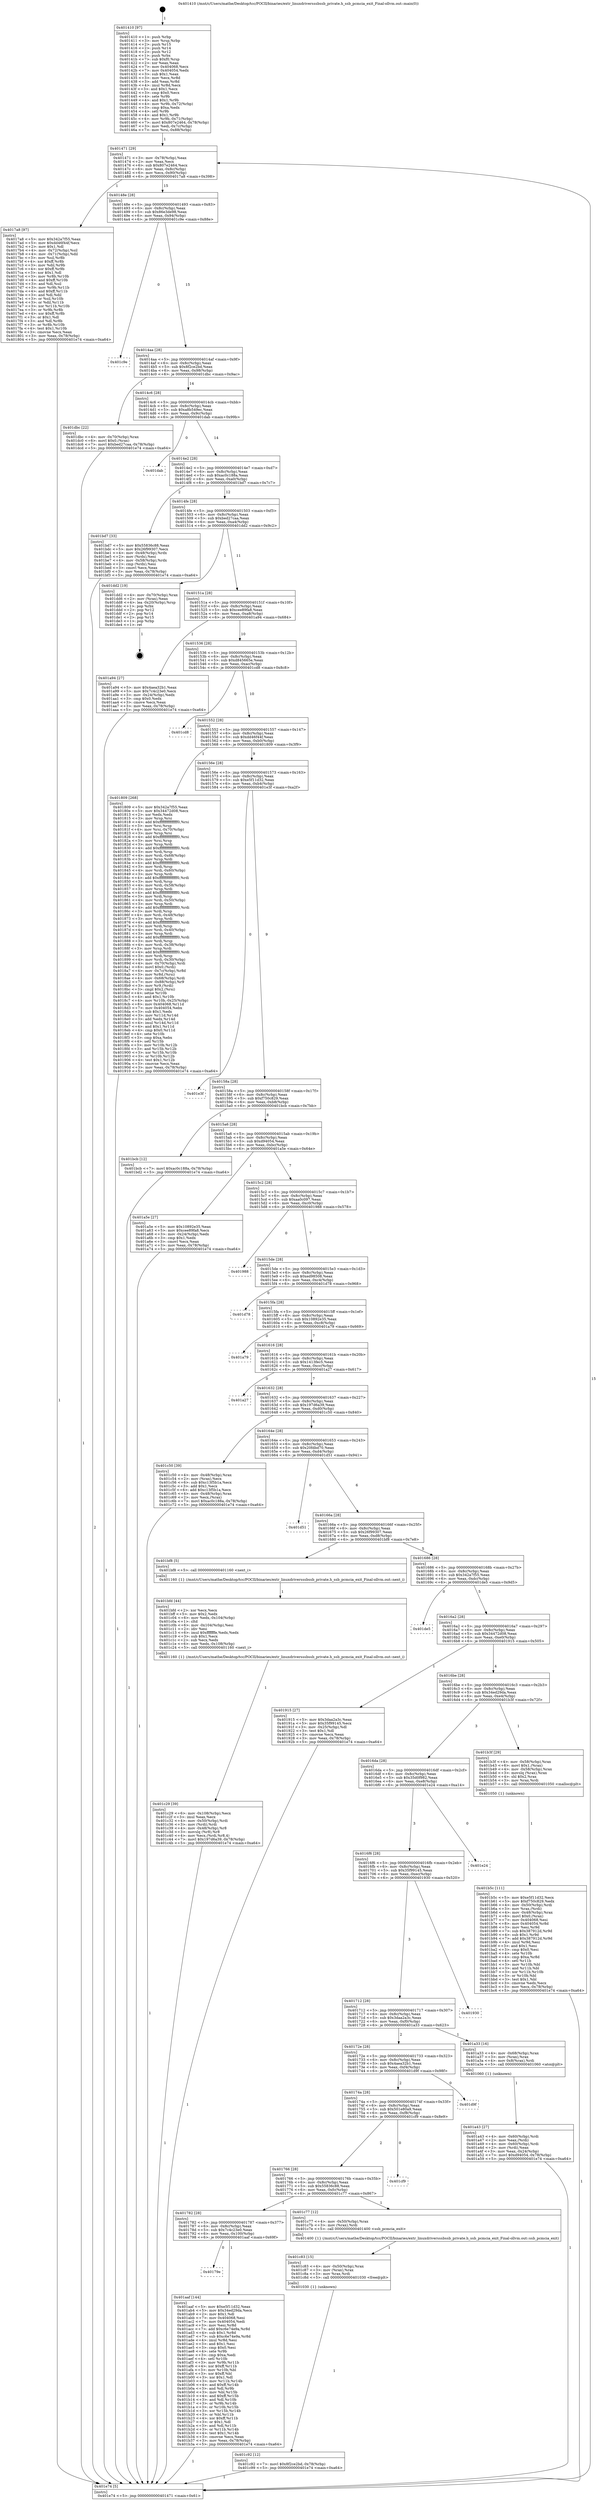 digraph "0x401410" {
  label = "0x401410 (/mnt/c/Users/mathe/Desktop/tcc/POCII/binaries/extr_linuxdriversssbssb_private.h_ssb_pcmcia_exit_Final-ollvm.out::main(0))"
  labelloc = "t"
  node[shape=record]

  Entry [label="",width=0.3,height=0.3,shape=circle,fillcolor=black,style=filled]
  "0x401471" [label="{
     0x401471 [29]\l
     | [instrs]\l
     &nbsp;&nbsp;0x401471 \<+3\>: mov -0x78(%rbp),%eax\l
     &nbsp;&nbsp;0x401474 \<+2\>: mov %eax,%ecx\l
     &nbsp;&nbsp;0x401476 \<+6\>: sub $0x807e2464,%ecx\l
     &nbsp;&nbsp;0x40147c \<+6\>: mov %eax,-0x8c(%rbp)\l
     &nbsp;&nbsp;0x401482 \<+6\>: mov %ecx,-0x90(%rbp)\l
     &nbsp;&nbsp;0x401488 \<+6\>: je 00000000004017a8 \<main+0x398\>\l
  }"]
  "0x4017a8" [label="{
     0x4017a8 [97]\l
     | [instrs]\l
     &nbsp;&nbsp;0x4017a8 \<+5\>: mov $0x342a7f55,%eax\l
     &nbsp;&nbsp;0x4017ad \<+5\>: mov $0xdd46f44f,%ecx\l
     &nbsp;&nbsp;0x4017b2 \<+2\>: mov $0x1,%dl\l
     &nbsp;&nbsp;0x4017b4 \<+4\>: mov -0x72(%rbp),%sil\l
     &nbsp;&nbsp;0x4017b8 \<+4\>: mov -0x71(%rbp),%dil\l
     &nbsp;&nbsp;0x4017bc \<+3\>: mov %sil,%r8b\l
     &nbsp;&nbsp;0x4017bf \<+4\>: xor $0xff,%r8b\l
     &nbsp;&nbsp;0x4017c3 \<+3\>: mov %dil,%r9b\l
     &nbsp;&nbsp;0x4017c6 \<+4\>: xor $0xff,%r9b\l
     &nbsp;&nbsp;0x4017ca \<+3\>: xor $0x1,%dl\l
     &nbsp;&nbsp;0x4017cd \<+3\>: mov %r8b,%r10b\l
     &nbsp;&nbsp;0x4017d0 \<+4\>: and $0xff,%r10b\l
     &nbsp;&nbsp;0x4017d4 \<+3\>: and %dl,%sil\l
     &nbsp;&nbsp;0x4017d7 \<+3\>: mov %r9b,%r11b\l
     &nbsp;&nbsp;0x4017da \<+4\>: and $0xff,%r11b\l
     &nbsp;&nbsp;0x4017de \<+3\>: and %dl,%dil\l
     &nbsp;&nbsp;0x4017e1 \<+3\>: or %sil,%r10b\l
     &nbsp;&nbsp;0x4017e4 \<+3\>: or %dil,%r11b\l
     &nbsp;&nbsp;0x4017e7 \<+3\>: xor %r11b,%r10b\l
     &nbsp;&nbsp;0x4017ea \<+3\>: or %r9b,%r8b\l
     &nbsp;&nbsp;0x4017ed \<+4\>: xor $0xff,%r8b\l
     &nbsp;&nbsp;0x4017f1 \<+3\>: or $0x1,%dl\l
     &nbsp;&nbsp;0x4017f4 \<+3\>: and %dl,%r8b\l
     &nbsp;&nbsp;0x4017f7 \<+3\>: or %r8b,%r10b\l
     &nbsp;&nbsp;0x4017fa \<+4\>: test $0x1,%r10b\l
     &nbsp;&nbsp;0x4017fe \<+3\>: cmovne %ecx,%eax\l
     &nbsp;&nbsp;0x401801 \<+3\>: mov %eax,-0x78(%rbp)\l
     &nbsp;&nbsp;0x401804 \<+5\>: jmp 0000000000401e74 \<main+0xa64\>\l
  }"]
  "0x40148e" [label="{
     0x40148e [28]\l
     | [instrs]\l
     &nbsp;&nbsp;0x40148e \<+5\>: jmp 0000000000401493 \<main+0x83\>\l
     &nbsp;&nbsp;0x401493 \<+6\>: mov -0x8c(%rbp),%eax\l
     &nbsp;&nbsp;0x401499 \<+5\>: sub $0x86e3de98,%eax\l
     &nbsp;&nbsp;0x40149e \<+6\>: mov %eax,-0x94(%rbp)\l
     &nbsp;&nbsp;0x4014a4 \<+6\>: je 0000000000401c9e \<main+0x88e\>\l
  }"]
  "0x401e74" [label="{
     0x401e74 [5]\l
     | [instrs]\l
     &nbsp;&nbsp;0x401e74 \<+5\>: jmp 0000000000401471 \<main+0x61\>\l
  }"]
  "0x401410" [label="{
     0x401410 [97]\l
     | [instrs]\l
     &nbsp;&nbsp;0x401410 \<+1\>: push %rbp\l
     &nbsp;&nbsp;0x401411 \<+3\>: mov %rsp,%rbp\l
     &nbsp;&nbsp;0x401414 \<+2\>: push %r15\l
     &nbsp;&nbsp;0x401416 \<+2\>: push %r14\l
     &nbsp;&nbsp;0x401418 \<+2\>: push %r12\l
     &nbsp;&nbsp;0x40141a \<+1\>: push %rbx\l
     &nbsp;&nbsp;0x40141b \<+7\>: sub $0xf0,%rsp\l
     &nbsp;&nbsp;0x401422 \<+2\>: xor %eax,%eax\l
     &nbsp;&nbsp;0x401424 \<+7\>: mov 0x404068,%ecx\l
     &nbsp;&nbsp;0x40142b \<+7\>: mov 0x404054,%edx\l
     &nbsp;&nbsp;0x401432 \<+3\>: sub $0x1,%eax\l
     &nbsp;&nbsp;0x401435 \<+3\>: mov %ecx,%r8d\l
     &nbsp;&nbsp;0x401438 \<+3\>: add %eax,%r8d\l
     &nbsp;&nbsp;0x40143b \<+4\>: imul %r8d,%ecx\l
     &nbsp;&nbsp;0x40143f \<+3\>: and $0x1,%ecx\l
     &nbsp;&nbsp;0x401442 \<+3\>: cmp $0x0,%ecx\l
     &nbsp;&nbsp;0x401445 \<+4\>: sete %r9b\l
     &nbsp;&nbsp;0x401449 \<+4\>: and $0x1,%r9b\l
     &nbsp;&nbsp;0x40144d \<+4\>: mov %r9b,-0x72(%rbp)\l
     &nbsp;&nbsp;0x401451 \<+3\>: cmp $0xa,%edx\l
     &nbsp;&nbsp;0x401454 \<+4\>: setl %r9b\l
     &nbsp;&nbsp;0x401458 \<+4\>: and $0x1,%r9b\l
     &nbsp;&nbsp;0x40145c \<+4\>: mov %r9b,-0x71(%rbp)\l
     &nbsp;&nbsp;0x401460 \<+7\>: movl $0x807e2464,-0x78(%rbp)\l
     &nbsp;&nbsp;0x401467 \<+3\>: mov %edi,-0x7c(%rbp)\l
     &nbsp;&nbsp;0x40146a \<+7\>: mov %rsi,-0x88(%rbp)\l
  }"]
  Exit [label="",width=0.3,height=0.3,shape=circle,fillcolor=black,style=filled,peripheries=2]
  "0x401c9e" [label="{
     0x401c9e\l
  }", style=dashed]
  "0x4014aa" [label="{
     0x4014aa [28]\l
     | [instrs]\l
     &nbsp;&nbsp;0x4014aa \<+5\>: jmp 00000000004014af \<main+0x9f\>\l
     &nbsp;&nbsp;0x4014af \<+6\>: mov -0x8c(%rbp),%eax\l
     &nbsp;&nbsp;0x4014b5 \<+5\>: sub $0x8f2ce2bd,%eax\l
     &nbsp;&nbsp;0x4014ba \<+6\>: mov %eax,-0x98(%rbp)\l
     &nbsp;&nbsp;0x4014c0 \<+6\>: je 0000000000401dbc \<main+0x9ac\>\l
  }"]
  "0x401c92" [label="{
     0x401c92 [12]\l
     | [instrs]\l
     &nbsp;&nbsp;0x401c92 \<+7\>: movl $0x8f2ce2bd,-0x78(%rbp)\l
     &nbsp;&nbsp;0x401c99 \<+5\>: jmp 0000000000401e74 \<main+0xa64\>\l
  }"]
  "0x401dbc" [label="{
     0x401dbc [22]\l
     | [instrs]\l
     &nbsp;&nbsp;0x401dbc \<+4\>: mov -0x70(%rbp),%rax\l
     &nbsp;&nbsp;0x401dc0 \<+6\>: movl $0x0,(%rax)\l
     &nbsp;&nbsp;0x401dc6 \<+7\>: movl $0xbed27caa,-0x78(%rbp)\l
     &nbsp;&nbsp;0x401dcd \<+5\>: jmp 0000000000401e74 \<main+0xa64\>\l
  }"]
  "0x4014c6" [label="{
     0x4014c6 [28]\l
     | [instrs]\l
     &nbsp;&nbsp;0x4014c6 \<+5\>: jmp 00000000004014cb \<main+0xbb\>\l
     &nbsp;&nbsp;0x4014cb \<+6\>: mov -0x8c(%rbp),%eax\l
     &nbsp;&nbsp;0x4014d1 \<+5\>: sub $0xa8b549ec,%eax\l
     &nbsp;&nbsp;0x4014d6 \<+6\>: mov %eax,-0x9c(%rbp)\l
     &nbsp;&nbsp;0x4014dc \<+6\>: je 0000000000401dab \<main+0x99b\>\l
  }"]
  "0x401c83" [label="{
     0x401c83 [15]\l
     | [instrs]\l
     &nbsp;&nbsp;0x401c83 \<+4\>: mov -0x50(%rbp),%rax\l
     &nbsp;&nbsp;0x401c87 \<+3\>: mov (%rax),%rax\l
     &nbsp;&nbsp;0x401c8a \<+3\>: mov %rax,%rdi\l
     &nbsp;&nbsp;0x401c8d \<+5\>: call 0000000000401030 \<free@plt\>\l
     | [calls]\l
     &nbsp;&nbsp;0x401030 \{1\} (unknown)\l
  }"]
  "0x401dab" [label="{
     0x401dab\l
  }", style=dashed]
  "0x4014e2" [label="{
     0x4014e2 [28]\l
     | [instrs]\l
     &nbsp;&nbsp;0x4014e2 \<+5\>: jmp 00000000004014e7 \<main+0xd7\>\l
     &nbsp;&nbsp;0x4014e7 \<+6\>: mov -0x8c(%rbp),%eax\l
     &nbsp;&nbsp;0x4014ed \<+5\>: sub $0xac0c188a,%eax\l
     &nbsp;&nbsp;0x4014f2 \<+6\>: mov %eax,-0xa0(%rbp)\l
     &nbsp;&nbsp;0x4014f8 \<+6\>: je 0000000000401bd7 \<main+0x7c7\>\l
  }"]
  "0x401c29" [label="{
     0x401c29 [39]\l
     | [instrs]\l
     &nbsp;&nbsp;0x401c29 \<+6\>: mov -0x108(%rbp),%ecx\l
     &nbsp;&nbsp;0x401c2f \<+3\>: imul %eax,%ecx\l
     &nbsp;&nbsp;0x401c32 \<+4\>: mov -0x50(%rbp),%rdi\l
     &nbsp;&nbsp;0x401c36 \<+3\>: mov (%rdi),%rdi\l
     &nbsp;&nbsp;0x401c39 \<+4\>: mov -0x48(%rbp),%r8\l
     &nbsp;&nbsp;0x401c3d \<+3\>: movslq (%r8),%r8\l
     &nbsp;&nbsp;0x401c40 \<+4\>: mov %ecx,(%rdi,%r8,4)\l
     &nbsp;&nbsp;0x401c44 \<+7\>: movl $0x197d6a39,-0x78(%rbp)\l
     &nbsp;&nbsp;0x401c4b \<+5\>: jmp 0000000000401e74 \<main+0xa64\>\l
  }"]
  "0x401bd7" [label="{
     0x401bd7 [33]\l
     | [instrs]\l
     &nbsp;&nbsp;0x401bd7 \<+5\>: mov $0x55836c88,%eax\l
     &nbsp;&nbsp;0x401bdc \<+5\>: mov $0x26f99307,%ecx\l
     &nbsp;&nbsp;0x401be1 \<+4\>: mov -0x48(%rbp),%rdx\l
     &nbsp;&nbsp;0x401be5 \<+2\>: mov (%rdx),%esi\l
     &nbsp;&nbsp;0x401be7 \<+4\>: mov -0x58(%rbp),%rdx\l
     &nbsp;&nbsp;0x401beb \<+2\>: cmp (%rdx),%esi\l
     &nbsp;&nbsp;0x401bed \<+3\>: cmovl %ecx,%eax\l
     &nbsp;&nbsp;0x401bf0 \<+3\>: mov %eax,-0x78(%rbp)\l
     &nbsp;&nbsp;0x401bf3 \<+5\>: jmp 0000000000401e74 \<main+0xa64\>\l
  }"]
  "0x4014fe" [label="{
     0x4014fe [28]\l
     | [instrs]\l
     &nbsp;&nbsp;0x4014fe \<+5\>: jmp 0000000000401503 \<main+0xf3\>\l
     &nbsp;&nbsp;0x401503 \<+6\>: mov -0x8c(%rbp),%eax\l
     &nbsp;&nbsp;0x401509 \<+5\>: sub $0xbed27caa,%eax\l
     &nbsp;&nbsp;0x40150e \<+6\>: mov %eax,-0xa4(%rbp)\l
     &nbsp;&nbsp;0x401514 \<+6\>: je 0000000000401dd2 \<main+0x9c2\>\l
  }"]
  "0x401bfd" [label="{
     0x401bfd [44]\l
     | [instrs]\l
     &nbsp;&nbsp;0x401bfd \<+2\>: xor %ecx,%ecx\l
     &nbsp;&nbsp;0x401bff \<+5\>: mov $0x2,%edx\l
     &nbsp;&nbsp;0x401c04 \<+6\>: mov %edx,-0x104(%rbp)\l
     &nbsp;&nbsp;0x401c0a \<+1\>: cltd\l
     &nbsp;&nbsp;0x401c0b \<+6\>: mov -0x104(%rbp),%esi\l
     &nbsp;&nbsp;0x401c11 \<+2\>: idiv %esi\l
     &nbsp;&nbsp;0x401c13 \<+6\>: imul $0xfffffffe,%edx,%edx\l
     &nbsp;&nbsp;0x401c19 \<+3\>: sub $0x1,%ecx\l
     &nbsp;&nbsp;0x401c1c \<+2\>: sub %ecx,%edx\l
     &nbsp;&nbsp;0x401c1e \<+6\>: mov %edx,-0x108(%rbp)\l
     &nbsp;&nbsp;0x401c24 \<+5\>: call 0000000000401160 \<next_i\>\l
     | [calls]\l
     &nbsp;&nbsp;0x401160 \{1\} (/mnt/c/Users/mathe/Desktop/tcc/POCII/binaries/extr_linuxdriversssbssb_private.h_ssb_pcmcia_exit_Final-ollvm.out::next_i)\l
  }"]
  "0x401dd2" [label="{
     0x401dd2 [19]\l
     | [instrs]\l
     &nbsp;&nbsp;0x401dd2 \<+4\>: mov -0x70(%rbp),%rax\l
     &nbsp;&nbsp;0x401dd6 \<+2\>: mov (%rax),%eax\l
     &nbsp;&nbsp;0x401dd8 \<+4\>: lea -0x20(%rbp),%rsp\l
     &nbsp;&nbsp;0x401ddc \<+1\>: pop %rbx\l
     &nbsp;&nbsp;0x401ddd \<+2\>: pop %r12\l
     &nbsp;&nbsp;0x401ddf \<+2\>: pop %r14\l
     &nbsp;&nbsp;0x401de1 \<+2\>: pop %r15\l
     &nbsp;&nbsp;0x401de3 \<+1\>: pop %rbp\l
     &nbsp;&nbsp;0x401de4 \<+1\>: ret\l
  }"]
  "0x40151a" [label="{
     0x40151a [28]\l
     | [instrs]\l
     &nbsp;&nbsp;0x40151a \<+5\>: jmp 000000000040151f \<main+0x10f\>\l
     &nbsp;&nbsp;0x40151f \<+6\>: mov -0x8c(%rbp),%eax\l
     &nbsp;&nbsp;0x401525 \<+5\>: sub $0xcee89fa8,%eax\l
     &nbsp;&nbsp;0x40152a \<+6\>: mov %eax,-0xa8(%rbp)\l
     &nbsp;&nbsp;0x401530 \<+6\>: je 0000000000401a94 \<main+0x684\>\l
  }"]
  "0x401b5c" [label="{
     0x401b5c [111]\l
     | [instrs]\l
     &nbsp;&nbsp;0x401b5c \<+5\>: mov $0xe5f11d32,%ecx\l
     &nbsp;&nbsp;0x401b61 \<+5\>: mov $0xf750c829,%edx\l
     &nbsp;&nbsp;0x401b66 \<+4\>: mov -0x50(%rbp),%rdi\l
     &nbsp;&nbsp;0x401b6a \<+3\>: mov %rax,(%rdi)\l
     &nbsp;&nbsp;0x401b6d \<+4\>: mov -0x48(%rbp),%rax\l
     &nbsp;&nbsp;0x401b71 \<+6\>: movl $0x0,(%rax)\l
     &nbsp;&nbsp;0x401b77 \<+7\>: mov 0x404068,%esi\l
     &nbsp;&nbsp;0x401b7e \<+8\>: mov 0x404054,%r8d\l
     &nbsp;&nbsp;0x401b86 \<+3\>: mov %esi,%r9d\l
     &nbsp;&nbsp;0x401b89 \<+7\>: sub $0x387912d,%r9d\l
     &nbsp;&nbsp;0x401b90 \<+4\>: sub $0x1,%r9d\l
     &nbsp;&nbsp;0x401b94 \<+7\>: add $0x387912d,%r9d\l
     &nbsp;&nbsp;0x401b9b \<+4\>: imul %r9d,%esi\l
     &nbsp;&nbsp;0x401b9f \<+3\>: and $0x1,%esi\l
     &nbsp;&nbsp;0x401ba2 \<+3\>: cmp $0x0,%esi\l
     &nbsp;&nbsp;0x401ba5 \<+4\>: sete %r10b\l
     &nbsp;&nbsp;0x401ba9 \<+4\>: cmp $0xa,%r8d\l
     &nbsp;&nbsp;0x401bad \<+4\>: setl %r11b\l
     &nbsp;&nbsp;0x401bb1 \<+3\>: mov %r10b,%bl\l
     &nbsp;&nbsp;0x401bb4 \<+3\>: and %r11b,%bl\l
     &nbsp;&nbsp;0x401bb7 \<+3\>: xor %r11b,%r10b\l
     &nbsp;&nbsp;0x401bba \<+3\>: or %r10b,%bl\l
     &nbsp;&nbsp;0x401bbd \<+3\>: test $0x1,%bl\l
     &nbsp;&nbsp;0x401bc0 \<+3\>: cmovne %edx,%ecx\l
     &nbsp;&nbsp;0x401bc3 \<+3\>: mov %ecx,-0x78(%rbp)\l
     &nbsp;&nbsp;0x401bc6 \<+5\>: jmp 0000000000401e74 \<main+0xa64\>\l
  }"]
  "0x401a94" [label="{
     0x401a94 [27]\l
     | [instrs]\l
     &nbsp;&nbsp;0x401a94 \<+5\>: mov $0x4aea32b1,%eax\l
     &nbsp;&nbsp;0x401a99 \<+5\>: mov $0x7c4c23e0,%ecx\l
     &nbsp;&nbsp;0x401a9e \<+3\>: mov -0x24(%rbp),%edx\l
     &nbsp;&nbsp;0x401aa1 \<+3\>: cmp $0x0,%edx\l
     &nbsp;&nbsp;0x401aa4 \<+3\>: cmove %ecx,%eax\l
     &nbsp;&nbsp;0x401aa7 \<+3\>: mov %eax,-0x78(%rbp)\l
     &nbsp;&nbsp;0x401aaa \<+5\>: jmp 0000000000401e74 \<main+0xa64\>\l
  }"]
  "0x401536" [label="{
     0x401536 [28]\l
     | [instrs]\l
     &nbsp;&nbsp;0x401536 \<+5\>: jmp 000000000040153b \<main+0x12b\>\l
     &nbsp;&nbsp;0x40153b \<+6\>: mov -0x8c(%rbp),%eax\l
     &nbsp;&nbsp;0x401541 \<+5\>: sub $0xd845665e,%eax\l
     &nbsp;&nbsp;0x401546 \<+6\>: mov %eax,-0xac(%rbp)\l
     &nbsp;&nbsp;0x40154c \<+6\>: je 0000000000401cd8 \<main+0x8c8\>\l
  }"]
  "0x40179e" [label="{
     0x40179e\l
  }", style=dashed]
  "0x401cd8" [label="{
     0x401cd8\l
  }", style=dashed]
  "0x401552" [label="{
     0x401552 [28]\l
     | [instrs]\l
     &nbsp;&nbsp;0x401552 \<+5\>: jmp 0000000000401557 \<main+0x147\>\l
     &nbsp;&nbsp;0x401557 \<+6\>: mov -0x8c(%rbp),%eax\l
     &nbsp;&nbsp;0x40155d \<+5\>: sub $0xdd46f44f,%eax\l
     &nbsp;&nbsp;0x401562 \<+6\>: mov %eax,-0xb0(%rbp)\l
     &nbsp;&nbsp;0x401568 \<+6\>: je 0000000000401809 \<main+0x3f9\>\l
  }"]
  "0x401aaf" [label="{
     0x401aaf [144]\l
     | [instrs]\l
     &nbsp;&nbsp;0x401aaf \<+5\>: mov $0xe5f11d32,%eax\l
     &nbsp;&nbsp;0x401ab4 \<+5\>: mov $0x34ed29da,%ecx\l
     &nbsp;&nbsp;0x401ab9 \<+2\>: mov $0x1,%dl\l
     &nbsp;&nbsp;0x401abb \<+7\>: mov 0x404068,%esi\l
     &nbsp;&nbsp;0x401ac2 \<+7\>: mov 0x404054,%edi\l
     &nbsp;&nbsp;0x401ac9 \<+3\>: mov %esi,%r8d\l
     &nbsp;&nbsp;0x401acc \<+7\>: add $0xc6e74e9a,%r8d\l
     &nbsp;&nbsp;0x401ad3 \<+4\>: sub $0x1,%r8d\l
     &nbsp;&nbsp;0x401ad7 \<+7\>: sub $0xc6e74e9a,%r8d\l
     &nbsp;&nbsp;0x401ade \<+4\>: imul %r8d,%esi\l
     &nbsp;&nbsp;0x401ae2 \<+3\>: and $0x1,%esi\l
     &nbsp;&nbsp;0x401ae5 \<+3\>: cmp $0x0,%esi\l
     &nbsp;&nbsp;0x401ae8 \<+4\>: sete %r9b\l
     &nbsp;&nbsp;0x401aec \<+3\>: cmp $0xa,%edi\l
     &nbsp;&nbsp;0x401aef \<+4\>: setl %r10b\l
     &nbsp;&nbsp;0x401af3 \<+3\>: mov %r9b,%r11b\l
     &nbsp;&nbsp;0x401af6 \<+4\>: xor $0xff,%r11b\l
     &nbsp;&nbsp;0x401afa \<+3\>: mov %r10b,%bl\l
     &nbsp;&nbsp;0x401afd \<+3\>: xor $0xff,%bl\l
     &nbsp;&nbsp;0x401b00 \<+3\>: xor $0x1,%dl\l
     &nbsp;&nbsp;0x401b03 \<+3\>: mov %r11b,%r14b\l
     &nbsp;&nbsp;0x401b06 \<+4\>: and $0xff,%r14b\l
     &nbsp;&nbsp;0x401b0a \<+3\>: and %dl,%r9b\l
     &nbsp;&nbsp;0x401b0d \<+3\>: mov %bl,%r15b\l
     &nbsp;&nbsp;0x401b10 \<+4\>: and $0xff,%r15b\l
     &nbsp;&nbsp;0x401b14 \<+3\>: and %dl,%r10b\l
     &nbsp;&nbsp;0x401b17 \<+3\>: or %r9b,%r14b\l
     &nbsp;&nbsp;0x401b1a \<+3\>: or %r10b,%r15b\l
     &nbsp;&nbsp;0x401b1d \<+3\>: xor %r15b,%r14b\l
     &nbsp;&nbsp;0x401b20 \<+3\>: or %bl,%r11b\l
     &nbsp;&nbsp;0x401b23 \<+4\>: xor $0xff,%r11b\l
     &nbsp;&nbsp;0x401b27 \<+3\>: or $0x1,%dl\l
     &nbsp;&nbsp;0x401b2a \<+3\>: and %dl,%r11b\l
     &nbsp;&nbsp;0x401b2d \<+3\>: or %r11b,%r14b\l
     &nbsp;&nbsp;0x401b30 \<+4\>: test $0x1,%r14b\l
     &nbsp;&nbsp;0x401b34 \<+3\>: cmovne %ecx,%eax\l
     &nbsp;&nbsp;0x401b37 \<+3\>: mov %eax,-0x78(%rbp)\l
     &nbsp;&nbsp;0x401b3a \<+5\>: jmp 0000000000401e74 \<main+0xa64\>\l
  }"]
  "0x401809" [label="{
     0x401809 [268]\l
     | [instrs]\l
     &nbsp;&nbsp;0x401809 \<+5\>: mov $0x342a7f55,%eax\l
     &nbsp;&nbsp;0x40180e \<+5\>: mov $0x34472d08,%ecx\l
     &nbsp;&nbsp;0x401813 \<+2\>: xor %edx,%edx\l
     &nbsp;&nbsp;0x401815 \<+3\>: mov %rsp,%rsi\l
     &nbsp;&nbsp;0x401818 \<+4\>: add $0xfffffffffffffff0,%rsi\l
     &nbsp;&nbsp;0x40181c \<+3\>: mov %rsi,%rsp\l
     &nbsp;&nbsp;0x40181f \<+4\>: mov %rsi,-0x70(%rbp)\l
     &nbsp;&nbsp;0x401823 \<+3\>: mov %rsp,%rsi\l
     &nbsp;&nbsp;0x401826 \<+4\>: add $0xfffffffffffffff0,%rsi\l
     &nbsp;&nbsp;0x40182a \<+3\>: mov %rsi,%rsp\l
     &nbsp;&nbsp;0x40182d \<+3\>: mov %rsp,%rdi\l
     &nbsp;&nbsp;0x401830 \<+4\>: add $0xfffffffffffffff0,%rdi\l
     &nbsp;&nbsp;0x401834 \<+3\>: mov %rdi,%rsp\l
     &nbsp;&nbsp;0x401837 \<+4\>: mov %rdi,-0x68(%rbp)\l
     &nbsp;&nbsp;0x40183b \<+3\>: mov %rsp,%rdi\l
     &nbsp;&nbsp;0x40183e \<+4\>: add $0xfffffffffffffff0,%rdi\l
     &nbsp;&nbsp;0x401842 \<+3\>: mov %rdi,%rsp\l
     &nbsp;&nbsp;0x401845 \<+4\>: mov %rdi,-0x60(%rbp)\l
     &nbsp;&nbsp;0x401849 \<+3\>: mov %rsp,%rdi\l
     &nbsp;&nbsp;0x40184c \<+4\>: add $0xfffffffffffffff0,%rdi\l
     &nbsp;&nbsp;0x401850 \<+3\>: mov %rdi,%rsp\l
     &nbsp;&nbsp;0x401853 \<+4\>: mov %rdi,-0x58(%rbp)\l
     &nbsp;&nbsp;0x401857 \<+3\>: mov %rsp,%rdi\l
     &nbsp;&nbsp;0x40185a \<+4\>: add $0xfffffffffffffff0,%rdi\l
     &nbsp;&nbsp;0x40185e \<+3\>: mov %rdi,%rsp\l
     &nbsp;&nbsp;0x401861 \<+4\>: mov %rdi,-0x50(%rbp)\l
     &nbsp;&nbsp;0x401865 \<+3\>: mov %rsp,%rdi\l
     &nbsp;&nbsp;0x401868 \<+4\>: add $0xfffffffffffffff0,%rdi\l
     &nbsp;&nbsp;0x40186c \<+3\>: mov %rdi,%rsp\l
     &nbsp;&nbsp;0x40186f \<+4\>: mov %rdi,-0x48(%rbp)\l
     &nbsp;&nbsp;0x401873 \<+3\>: mov %rsp,%rdi\l
     &nbsp;&nbsp;0x401876 \<+4\>: add $0xfffffffffffffff0,%rdi\l
     &nbsp;&nbsp;0x40187a \<+3\>: mov %rdi,%rsp\l
     &nbsp;&nbsp;0x40187d \<+4\>: mov %rdi,-0x40(%rbp)\l
     &nbsp;&nbsp;0x401881 \<+3\>: mov %rsp,%rdi\l
     &nbsp;&nbsp;0x401884 \<+4\>: add $0xfffffffffffffff0,%rdi\l
     &nbsp;&nbsp;0x401888 \<+3\>: mov %rdi,%rsp\l
     &nbsp;&nbsp;0x40188b \<+4\>: mov %rdi,-0x38(%rbp)\l
     &nbsp;&nbsp;0x40188f \<+3\>: mov %rsp,%rdi\l
     &nbsp;&nbsp;0x401892 \<+4\>: add $0xfffffffffffffff0,%rdi\l
     &nbsp;&nbsp;0x401896 \<+3\>: mov %rdi,%rsp\l
     &nbsp;&nbsp;0x401899 \<+4\>: mov %rdi,-0x30(%rbp)\l
     &nbsp;&nbsp;0x40189d \<+4\>: mov -0x70(%rbp),%rdi\l
     &nbsp;&nbsp;0x4018a1 \<+6\>: movl $0x0,(%rdi)\l
     &nbsp;&nbsp;0x4018a7 \<+4\>: mov -0x7c(%rbp),%r8d\l
     &nbsp;&nbsp;0x4018ab \<+3\>: mov %r8d,(%rsi)\l
     &nbsp;&nbsp;0x4018ae \<+4\>: mov -0x68(%rbp),%rdi\l
     &nbsp;&nbsp;0x4018b2 \<+7\>: mov -0x88(%rbp),%r9\l
     &nbsp;&nbsp;0x4018b9 \<+3\>: mov %r9,(%rdi)\l
     &nbsp;&nbsp;0x4018bc \<+3\>: cmpl $0x2,(%rsi)\l
     &nbsp;&nbsp;0x4018bf \<+4\>: setne %r10b\l
     &nbsp;&nbsp;0x4018c3 \<+4\>: and $0x1,%r10b\l
     &nbsp;&nbsp;0x4018c7 \<+4\>: mov %r10b,-0x25(%rbp)\l
     &nbsp;&nbsp;0x4018cb \<+8\>: mov 0x404068,%r11d\l
     &nbsp;&nbsp;0x4018d3 \<+7\>: mov 0x404054,%ebx\l
     &nbsp;&nbsp;0x4018da \<+3\>: sub $0x1,%edx\l
     &nbsp;&nbsp;0x4018dd \<+3\>: mov %r11d,%r14d\l
     &nbsp;&nbsp;0x4018e0 \<+3\>: add %edx,%r14d\l
     &nbsp;&nbsp;0x4018e3 \<+4\>: imul %r14d,%r11d\l
     &nbsp;&nbsp;0x4018e7 \<+4\>: and $0x1,%r11d\l
     &nbsp;&nbsp;0x4018eb \<+4\>: cmp $0x0,%r11d\l
     &nbsp;&nbsp;0x4018ef \<+4\>: sete %r10b\l
     &nbsp;&nbsp;0x4018f3 \<+3\>: cmp $0xa,%ebx\l
     &nbsp;&nbsp;0x4018f6 \<+4\>: setl %r15b\l
     &nbsp;&nbsp;0x4018fa \<+3\>: mov %r10b,%r12b\l
     &nbsp;&nbsp;0x4018fd \<+3\>: and %r15b,%r12b\l
     &nbsp;&nbsp;0x401900 \<+3\>: xor %r15b,%r10b\l
     &nbsp;&nbsp;0x401903 \<+3\>: or %r10b,%r12b\l
     &nbsp;&nbsp;0x401906 \<+4\>: test $0x1,%r12b\l
     &nbsp;&nbsp;0x40190a \<+3\>: cmovne %ecx,%eax\l
     &nbsp;&nbsp;0x40190d \<+3\>: mov %eax,-0x78(%rbp)\l
     &nbsp;&nbsp;0x401910 \<+5\>: jmp 0000000000401e74 \<main+0xa64\>\l
  }"]
  "0x40156e" [label="{
     0x40156e [28]\l
     | [instrs]\l
     &nbsp;&nbsp;0x40156e \<+5\>: jmp 0000000000401573 \<main+0x163\>\l
     &nbsp;&nbsp;0x401573 \<+6\>: mov -0x8c(%rbp),%eax\l
     &nbsp;&nbsp;0x401579 \<+5\>: sub $0xe5f11d32,%eax\l
     &nbsp;&nbsp;0x40157e \<+6\>: mov %eax,-0xb4(%rbp)\l
     &nbsp;&nbsp;0x401584 \<+6\>: je 0000000000401e3f \<main+0xa2f\>\l
  }"]
  "0x401782" [label="{
     0x401782 [28]\l
     | [instrs]\l
     &nbsp;&nbsp;0x401782 \<+5\>: jmp 0000000000401787 \<main+0x377\>\l
     &nbsp;&nbsp;0x401787 \<+6\>: mov -0x8c(%rbp),%eax\l
     &nbsp;&nbsp;0x40178d \<+5\>: sub $0x7c4c23e0,%eax\l
     &nbsp;&nbsp;0x401792 \<+6\>: mov %eax,-0x100(%rbp)\l
     &nbsp;&nbsp;0x401798 \<+6\>: je 0000000000401aaf \<main+0x69f\>\l
  }"]
  "0x401c77" [label="{
     0x401c77 [12]\l
     | [instrs]\l
     &nbsp;&nbsp;0x401c77 \<+4\>: mov -0x50(%rbp),%rax\l
     &nbsp;&nbsp;0x401c7b \<+3\>: mov (%rax),%rdi\l
     &nbsp;&nbsp;0x401c7e \<+5\>: call 0000000000401400 \<ssb_pcmcia_exit\>\l
     | [calls]\l
     &nbsp;&nbsp;0x401400 \{1\} (/mnt/c/Users/mathe/Desktop/tcc/POCII/binaries/extr_linuxdriversssbssb_private.h_ssb_pcmcia_exit_Final-ollvm.out::ssb_pcmcia_exit)\l
  }"]
  "0x401e3f" [label="{
     0x401e3f\l
  }", style=dashed]
  "0x40158a" [label="{
     0x40158a [28]\l
     | [instrs]\l
     &nbsp;&nbsp;0x40158a \<+5\>: jmp 000000000040158f \<main+0x17f\>\l
     &nbsp;&nbsp;0x40158f \<+6\>: mov -0x8c(%rbp),%eax\l
     &nbsp;&nbsp;0x401595 \<+5\>: sub $0xf750c829,%eax\l
     &nbsp;&nbsp;0x40159a \<+6\>: mov %eax,-0xb8(%rbp)\l
     &nbsp;&nbsp;0x4015a0 \<+6\>: je 0000000000401bcb \<main+0x7bb\>\l
  }"]
  "0x401766" [label="{
     0x401766 [28]\l
     | [instrs]\l
     &nbsp;&nbsp;0x401766 \<+5\>: jmp 000000000040176b \<main+0x35b\>\l
     &nbsp;&nbsp;0x40176b \<+6\>: mov -0x8c(%rbp),%eax\l
     &nbsp;&nbsp;0x401771 \<+5\>: sub $0x55836c88,%eax\l
     &nbsp;&nbsp;0x401776 \<+6\>: mov %eax,-0xfc(%rbp)\l
     &nbsp;&nbsp;0x40177c \<+6\>: je 0000000000401c77 \<main+0x867\>\l
  }"]
  "0x401bcb" [label="{
     0x401bcb [12]\l
     | [instrs]\l
     &nbsp;&nbsp;0x401bcb \<+7\>: movl $0xac0c188a,-0x78(%rbp)\l
     &nbsp;&nbsp;0x401bd2 \<+5\>: jmp 0000000000401e74 \<main+0xa64\>\l
  }"]
  "0x4015a6" [label="{
     0x4015a6 [28]\l
     | [instrs]\l
     &nbsp;&nbsp;0x4015a6 \<+5\>: jmp 00000000004015ab \<main+0x19b\>\l
     &nbsp;&nbsp;0x4015ab \<+6\>: mov -0x8c(%rbp),%eax\l
     &nbsp;&nbsp;0x4015b1 \<+5\>: sub $0xd94054,%eax\l
     &nbsp;&nbsp;0x4015b6 \<+6\>: mov %eax,-0xbc(%rbp)\l
     &nbsp;&nbsp;0x4015bc \<+6\>: je 0000000000401a5e \<main+0x64e\>\l
  }"]
  "0x401cf9" [label="{
     0x401cf9\l
  }", style=dashed]
  "0x401a5e" [label="{
     0x401a5e [27]\l
     | [instrs]\l
     &nbsp;&nbsp;0x401a5e \<+5\>: mov $0x10892e35,%eax\l
     &nbsp;&nbsp;0x401a63 \<+5\>: mov $0xcee89fa8,%ecx\l
     &nbsp;&nbsp;0x401a68 \<+3\>: mov -0x24(%rbp),%edx\l
     &nbsp;&nbsp;0x401a6b \<+3\>: cmp $0x1,%edx\l
     &nbsp;&nbsp;0x401a6e \<+3\>: cmovl %ecx,%eax\l
     &nbsp;&nbsp;0x401a71 \<+3\>: mov %eax,-0x78(%rbp)\l
     &nbsp;&nbsp;0x401a74 \<+5\>: jmp 0000000000401e74 \<main+0xa64\>\l
  }"]
  "0x4015c2" [label="{
     0x4015c2 [28]\l
     | [instrs]\l
     &nbsp;&nbsp;0x4015c2 \<+5\>: jmp 00000000004015c7 \<main+0x1b7\>\l
     &nbsp;&nbsp;0x4015c7 \<+6\>: mov -0x8c(%rbp),%eax\l
     &nbsp;&nbsp;0x4015cd \<+5\>: sub $0xaa0c097,%eax\l
     &nbsp;&nbsp;0x4015d2 \<+6\>: mov %eax,-0xc0(%rbp)\l
     &nbsp;&nbsp;0x4015d8 \<+6\>: je 0000000000401988 \<main+0x578\>\l
  }"]
  "0x40174a" [label="{
     0x40174a [28]\l
     | [instrs]\l
     &nbsp;&nbsp;0x40174a \<+5\>: jmp 000000000040174f \<main+0x33f\>\l
     &nbsp;&nbsp;0x40174f \<+6\>: mov -0x8c(%rbp),%eax\l
     &nbsp;&nbsp;0x401755 \<+5\>: sub $0x501e80a9,%eax\l
     &nbsp;&nbsp;0x40175a \<+6\>: mov %eax,-0xf8(%rbp)\l
     &nbsp;&nbsp;0x401760 \<+6\>: je 0000000000401cf9 \<main+0x8e9\>\l
  }"]
  "0x401988" [label="{
     0x401988\l
  }", style=dashed]
  "0x4015de" [label="{
     0x4015de [28]\l
     | [instrs]\l
     &nbsp;&nbsp;0x4015de \<+5\>: jmp 00000000004015e3 \<main+0x1d3\>\l
     &nbsp;&nbsp;0x4015e3 \<+6\>: mov -0x8c(%rbp),%eax\l
     &nbsp;&nbsp;0x4015e9 \<+5\>: sub $0xed98508,%eax\l
     &nbsp;&nbsp;0x4015ee \<+6\>: mov %eax,-0xc4(%rbp)\l
     &nbsp;&nbsp;0x4015f4 \<+6\>: je 0000000000401d78 \<main+0x968\>\l
  }"]
  "0x401d9f" [label="{
     0x401d9f\l
  }", style=dashed]
  "0x401d78" [label="{
     0x401d78\l
  }", style=dashed]
  "0x4015fa" [label="{
     0x4015fa [28]\l
     | [instrs]\l
     &nbsp;&nbsp;0x4015fa \<+5\>: jmp 00000000004015ff \<main+0x1ef\>\l
     &nbsp;&nbsp;0x4015ff \<+6\>: mov -0x8c(%rbp),%eax\l
     &nbsp;&nbsp;0x401605 \<+5\>: sub $0x10892e35,%eax\l
     &nbsp;&nbsp;0x40160a \<+6\>: mov %eax,-0xc8(%rbp)\l
     &nbsp;&nbsp;0x401610 \<+6\>: je 0000000000401a79 \<main+0x669\>\l
  }"]
  "0x401a43" [label="{
     0x401a43 [27]\l
     | [instrs]\l
     &nbsp;&nbsp;0x401a43 \<+4\>: mov -0x60(%rbp),%rdi\l
     &nbsp;&nbsp;0x401a47 \<+2\>: mov %eax,(%rdi)\l
     &nbsp;&nbsp;0x401a49 \<+4\>: mov -0x60(%rbp),%rdi\l
     &nbsp;&nbsp;0x401a4d \<+2\>: mov (%rdi),%eax\l
     &nbsp;&nbsp;0x401a4f \<+3\>: mov %eax,-0x24(%rbp)\l
     &nbsp;&nbsp;0x401a52 \<+7\>: movl $0xd94054,-0x78(%rbp)\l
     &nbsp;&nbsp;0x401a59 \<+5\>: jmp 0000000000401e74 \<main+0xa64\>\l
  }"]
  "0x401a79" [label="{
     0x401a79\l
  }", style=dashed]
  "0x401616" [label="{
     0x401616 [28]\l
     | [instrs]\l
     &nbsp;&nbsp;0x401616 \<+5\>: jmp 000000000040161b \<main+0x20b\>\l
     &nbsp;&nbsp;0x40161b \<+6\>: mov -0x8c(%rbp),%eax\l
     &nbsp;&nbsp;0x401621 \<+5\>: sub $0x1413fec5,%eax\l
     &nbsp;&nbsp;0x401626 \<+6\>: mov %eax,-0xcc(%rbp)\l
     &nbsp;&nbsp;0x40162c \<+6\>: je 0000000000401a27 \<main+0x617\>\l
  }"]
  "0x40172e" [label="{
     0x40172e [28]\l
     | [instrs]\l
     &nbsp;&nbsp;0x40172e \<+5\>: jmp 0000000000401733 \<main+0x323\>\l
     &nbsp;&nbsp;0x401733 \<+6\>: mov -0x8c(%rbp),%eax\l
     &nbsp;&nbsp;0x401739 \<+5\>: sub $0x4aea32b1,%eax\l
     &nbsp;&nbsp;0x40173e \<+6\>: mov %eax,-0xf4(%rbp)\l
     &nbsp;&nbsp;0x401744 \<+6\>: je 0000000000401d9f \<main+0x98f\>\l
  }"]
  "0x401a27" [label="{
     0x401a27\l
  }", style=dashed]
  "0x401632" [label="{
     0x401632 [28]\l
     | [instrs]\l
     &nbsp;&nbsp;0x401632 \<+5\>: jmp 0000000000401637 \<main+0x227\>\l
     &nbsp;&nbsp;0x401637 \<+6\>: mov -0x8c(%rbp),%eax\l
     &nbsp;&nbsp;0x40163d \<+5\>: sub $0x197d6a39,%eax\l
     &nbsp;&nbsp;0x401642 \<+6\>: mov %eax,-0xd0(%rbp)\l
     &nbsp;&nbsp;0x401648 \<+6\>: je 0000000000401c50 \<main+0x840\>\l
  }"]
  "0x401a33" [label="{
     0x401a33 [16]\l
     | [instrs]\l
     &nbsp;&nbsp;0x401a33 \<+4\>: mov -0x68(%rbp),%rax\l
     &nbsp;&nbsp;0x401a37 \<+3\>: mov (%rax),%rax\l
     &nbsp;&nbsp;0x401a3a \<+4\>: mov 0x8(%rax),%rdi\l
     &nbsp;&nbsp;0x401a3e \<+5\>: call 0000000000401060 \<atoi@plt\>\l
     | [calls]\l
     &nbsp;&nbsp;0x401060 \{1\} (unknown)\l
  }"]
  "0x401c50" [label="{
     0x401c50 [39]\l
     | [instrs]\l
     &nbsp;&nbsp;0x401c50 \<+4\>: mov -0x48(%rbp),%rax\l
     &nbsp;&nbsp;0x401c54 \<+2\>: mov (%rax),%ecx\l
     &nbsp;&nbsp;0x401c56 \<+6\>: sub $0xc13f5b1a,%ecx\l
     &nbsp;&nbsp;0x401c5c \<+3\>: add $0x1,%ecx\l
     &nbsp;&nbsp;0x401c5f \<+6\>: add $0xc13f5b1a,%ecx\l
     &nbsp;&nbsp;0x401c65 \<+4\>: mov -0x48(%rbp),%rax\l
     &nbsp;&nbsp;0x401c69 \<+2\>: mov %ecx,(%rax)\l
     &nbsp;&nbsp;0x401c6b \<+7\>: movl $0xac0c188a,-0x78(%rbp)\l
     &nbsp;&nbsp;0x401c72 \<+5\>: jmp 0000000000401e74 \<main+0xa64\>\l
  }"]
  "0x40164e" [label="{
     0x40164e [28]\l
     | [instrs]\l
     &nbsp;&nbsp;0x40164e \<+5\>: jmp 0000000000401653 \<main+0x243\>\l
     &nbsp;&nbsp;0x401653 \<+6\>: mov -0x8c(%rbp),%eax\l
     &nbsp;&nbsp;0x401659 \<+5\>: sub $0x20fdbd70,%eax\l
     &nbsp;&nbsp;0x40165e \<+6\>: mov %eax,-0xd4(%rbp)\l
     &nbsp;&nbsp;0x401664 \<+6\>: je 0000000000401d51 \<main+0x941\>\l
  }"]
  "0x401712" [label="{
     0x401712 [28]\l
     | [instrs]\l
     &nbsp;&nbsp;0x401712 \<+5\>: jmp 0000000000401717 \<main+0x307\>\l
     &nbsp;&nbsp;0x401717 \<+6\>: mov -0x8c(%rbp),%eax\l
     &nbsp;&nbsp;0x40171d \<+5\>: sub $0x3daa2a3c,%eax\l
     &nbsp;&nbsp;0x401722 \<+6\>: mov %eax,-0xf0(%rbp)\l
     &nbsp;&nbsp;0x401728 \<+6\>: je 0000000000401a33 \<main+0x623\>\l
  }"]
  "0x401d51" [label="{
     0x401d51\l
  }", style=dashed]
  "0x40166a" [label="{
     0x40166a [28]\l
     | [instrs]\l
     &nbsp;&nbsp;0x40166a \<+5\>: jmp 000000000040166f \<main+0x25f\>\l
     &nbsp;&nbsp;0x40166f \<+6\>: mov -0x8c(%rbp),%eax\l
     &nbsp;&nbsp;0x401675 \<+5\>: sub $0x26f99307,%eax\l
     &nbsp;&nbsp;0x40167a \<+6\>: mov %eax,-0xd8(%rbp)\l
     &nbsp;&nbsp;0x401680 \<+6\>: je 0000000000401bf8 \<main+0x7e8\>\l
  }"]
  "0x401930" [label="{
     0x401930\l
  }", style=dashed]
  "0x401bf8" [label="{
     0x401bf8 [5]\l
     | [instrs]\l
     &nbsp;&nbsp;0x401bf8 \<+5\>: call 0000000000401160 \<next_i\>\l
     | [calls]\l
     &nbsp;&nbsp;0x401160 \{1\} (/mnt/c/Users/mathe/Desktop/tcc/POCII/binaries/extr_linuxdriversssbssb_private.h_ssb_pcmcia_exit_Final-ollvm.out::next_i)\l
  }"]
  "0x401686" [label="{
     0x401686 [28]\l
     | [instrs]\l
     &nbsp;&nbsp;0x401686 \<+5\>: jmp 000000000040168b \<main+0x27b\>\l
     &nbsp;&nbsp;0x40168b \<+6\>: mov -0x8c(%rbp),%eax\l
     &nbsp;&nbsp;0x401691 \<+5\>: sub $0x342a7f55,%eax\l
     &nbsp;&nbsp;0x401696 \<+6\>: mov %eax,-0xdc(%rbp)\l
     &nbsp;&nbsp;0x40169c \<+6\>: je 0000000000401de5 \<main+0x9d5\>\l
  }"]
  "0x4016f6" [label="{
     0x4016f6 [28]\l
     | [instrs]\l
     &nbsp;&nbsp;0x4016f6 \<+5\>: jmp 00000000004016fb \<main+0x2eb\>\l
     &nbsp;&nbsp;0x4016fb \<+6\>: mov -0x8c(%rbp),%eax\l
     &nbsp;&nbsp;0x401701 \<+5\>: sub $0x35f99145,%eax\l
     &nbsp;&nbsp;0x401706 \<+6\>: mov %eax,-0xec(%rbp)\l
     &nbsp;&nbsp;0x40170c \<+6\>: je 0000000000401930 \<main+0x520\>\l
  }"]
  "0x401de5" [label="{
     0x401de5\l
  }", style=dashed]
  "0x4016a2" [label="{
     0x4016a2 [28]\l
     | [instrs]\l
     &nbsp;&nbsp;0x4016a2 \<+5\>: jmp 00000000004016a7 \<main+0x297\>\l
     &nbsp;&nbsp;0x4016a7 \<+6\>: mov -0x8c(%rbp),%eax\l
     &nbsp;&nbsp;0x4016ad \<+5\>: sub $0x34472d08,%eax\l
     &nbsp;&nbsp;0x4016b2 \<+6\>: mov %eax,-0xe0(%rbp)\l
     &nbsp;&nbsp;0x4016b8 \<+6\>: je 0000000000401915 \<main+0x505\>\l
  }"]
  "0x401e24" [label="{
     0x401e24\l
  }", style=dashed]
  "0x401915" [label="{
     0x401915 [27]\l
     | [instrs]\l
     &nbsp;&nbsp;0x401915 \<+5\>: mov $0x3daa2a3c,%eax\l
     &nbsp;&nbsp;0x40191a \<+5\>: mov $0x35f99145,%ecx\l
     &nbsp;&nbsp;0x40191f \<+3\>: mov -0x25(%rbp),%dl\l
     &nbsp;&nbsp;0x401922 \<+3\>: test $0x1,%dl\l
     &nbsp;&nbsp;0x401925 \<+3\>: cmovne %ecx,%eax\l
     &nbsp;&nbsp;0x401928 \<+3\>: mov %eax,-0x78(%rbp)\l
     &nbsp;&nbsp;0x40192b \<+5\>: jmp 0000000000401e74 \<main+0xa64\>\l
  }"]
  "0x4016be" [label="{
     0x4016be [28]\l
     | [instrs]\l
     &nbsp;&nbsp;0x4016be \<+5\>: jmp 00000000004016c3 \<main+0x2b3\>\l
     &nbsp;&nbsp;0x4016c3 \<+6\>: mov -0x8c(%rbp),%eax\l
     &nbsp;&nbsp;0x4016c9 \<+5\>: sub $0x34ed29da,%eax\l
     &nbsp;&nbsp;0x4016ce \<+6\>: mov %eax,-0xe4(%rbp)\l
     &nbsp;&nbsp;0x4016d4 \<+6\>: je 0000000000401b3f \<main+0x72f\>\l
  }"]
  "0x4016da" [label="{
     0x4016da [28]\l
     | [instrs]\l
     &nbsp;&nbsp;0x4016da \<+5\>: jmp 00000000004016df \<main+0x2cf\>\l
     &nbsp;&nbsp;0x4016df \<+6\>: mov -0x8c(%rbp),%eax\l
     &nbsp;&nbsp;0x4016e5 \<+5\>: sub $0x35d0f982,%eax\l
     &nbsp;&nbsp;0x4016ea \<+6\>: mov %eax,-0xe8(%rbp)\l
     &nbsp;&nbsp;0x4016f0 \<+6\>: je 0000000000401e24 \<main+0xa14\>\l
  }"]
  "0x401b3f" [label="{
     0x401b3f [29]\l
     | [instrs]\l
     &nbsp;&nbsp;0x401b3f \<+4\>: mov -0x58(%rbp),%rax\l
     &nbsp;&nbsp;0x401b43 \<+6\>: movl $0x1,(%rax)\l
     &nbsp;&nbsp;0x401b49 \<+4\>: mov -0x58(%rbp),%rax\l
     &nbsp;&nbsp;0x401b4d \<+3\>: movslq (%rax),%rax\l
     &nbsp;&nbsp;0x401b50 \<+4\>: shl $0x2,%rax\l
     &nbsp;&nbsp;0x401b54 \<+3\>: mov %rax,%rdi\l
     &nbsp;&nbsp;0x401b57 \<+5\>: call 0000000000401050 \<malloc@plt\>\l
     | [calls]\l
     &nbsp;&nbsp;0x401050 \{1\} (unknown)\l
  }"]
  Entry -> "0x401410" [label=" 1"]
  "0x401471" -> "0x4017a8" [label=" 1"]
  "0x401471" -> "0x40148e" [label=" 15"]
  "0x4017a8" -> "0x401e74" [label=" 1"]
  "0x401410" -> "0x401471" [label=" 1"]
  "0x401e74" -> "0x401471" [label=" 15"]
  "0x401dd2" -> Exit [label=" 1"]
  "0x40148e" -> "0x401c9e" [label=" 0"]
  "0x40148e" -> "0x4014aa" [label=" 15"]
  "0x401dbc" -> "0x401e74" [label=" 1"]
  "0x4014aa" -> "0x401dbc" [label=" 1"]
  "0x4014aa" -> "0x4014c6" [label=" 14"]
  "0x401c92" -> "0x401e74" [label=" 1"]
  "0x4014c6" -> "0x401dab" [label=" 0"]
  "0x4014c6" -> "0x4014e2" [label=" 14"]
  "0x401c83" -> "0x401c92" [label=" 1"]
  "0x4014e2" -> "0x401bd7" [label=" 2"]
  "0x4014e2" -> "0x4014fe" [label=" 12"]
  "0x401c77" -> "0x401c83" [label=" 1"]
  "0x4014fe" -> "0x401dd2" [label=" 1"]
  "0x4014fe" -> "0x40151a" [label=" 11"]
  "0x401c50" -> "0x401e74" [label=" 1"]
  "0x40151a" -> "0x401a94" [label=" 1"]
  "0x40151a" -> "0x401536" [label=" 10"]
  "0x401c29" -> "0x401e74" [label=" 1"]
  "0x401536" -> "0x401cd8" [label=" 0"]
  "0x401536" -> "0x401552" [label=" 10"]
  "0x401bfd" -> "0x401c29" [label=" 1"]
  "0x401552" -> "0x401809" [label=" 1"]
  "0x401552" -> "0x40156e" [label=" 9"]
  "0x401bf8" -> "0x401bfd" [label=" 1"]
  "0x401809" -> "0x401e74" [label=" 1"]
  "0x401bcb" -> "0x401e74" [label=" 1"]
  "0x40156e" -> "0x401e3f" [label=" 0"]
  "0x40156e" -> "0x40158a" [label=" 9"]
  "0x401b5c" -> "0x401e74" [label=" 1"]
  "0x40158a" -> "0x401bcb" [label=" 1"]
  "0x40158a" -> "0x4015a6" [label=" 8"]
  "0x401aaf" -> "0x401e74" [label=" 1"]
  "0x4015a6" -> "0x401a5e" [label=" 1"]
  "0x4015a6" -> "0x4015c2" [label=" 7"]
  "0x401782" -> "0x40179e" [label=" 0"]
  "0x4015c2" -> "0x401988" [label=" 0"]
  "0x4015c2" -> "0x4015de" [label=" 7"]
  "0x401bd7" -> "0x401e74" [label=" 2"]
  "0x4015de" -> "0x401d78" [label=" 0"]
  "0x4015de" -> "0x4015fa" [label=" 7"]
  "0x401766" -> "0x401782" [label=" 1"]
  "0x4015fa" -> "0x401a79" [label=" 0"]
  "0x4015fa" -> "0x401616" [label=" 7"]
  "0x401b3f" -> "0x401b5c" [label=" 1"]
  "0x401616" -> "0x401a27" [label=" 0"]
  "0x401616" -> "0x401632" [label=" 7"]
  "0x40174a" -> "0x401766" [label=" 2"]
  "0x401632" -> "0x401c50" [label=" 1"]
  "0x401632" -> "0x40164e" [label=" 6"]
  "0x40174a" -> "0x401cf9" [label=" 0"]
  "0x40164e" -> "0x401d51" [label=" 0"]
  "0x40164e" -> "0x40166a" [label=" 6"]
  "0x40172e" -> "0x40174a" [label=" 2"]
  "0x40166a" -> "0x401bf8" [label=" 1"]
  "0x40166a" -> "0x401686" [label=" 5"]
  "0x40172e" -> "0x401d9f" [label=" 0"]
  "0x401686" -> "0x401de5" [label=" 0"]
  "0x401686" -> "0x4016a2" [label=" 5"]
  "0x401a94" -> "0x401e74" [label=" 1"]
  "0x4016a2" -> "0x401915" [label=" 1"]
  "0x4016a2" -> "0x4016be" [label=" 4"]
  "0x401915" -> "0x401e74" [label=" 1"]
  "0x401a5e" -> "0x401e74" [label=" 1"]
  "0x4016be" -> "0x401b3f" [label=" 1"]
  "0x4016be" -> "0x4016da" [label=" 3"]
  "0x401a43" -> "0x401e74" [label=" 1"]
  "0x4016da" -> "0x401e24" [label=" 0"]
  "0x4016da" -> "0x4016f6" [label=" 3"]
  "0x401766" -> "0x401c77" [label=" 1"]
  "0x4016f6" -> "0x401930" [label=" 0"]
  "0x4016f6" -> "0x401712" [label=" 3"]
  "0x401782" -> "0x401aaf" [label=" 1"]
  "0x401712" -> "0x401a33" [label=" 1"]
  "0x401712" -> "0x40172e" [label=" 2"]
  "0x401a33" -> "0x401a43" [label=" 1"]
}

